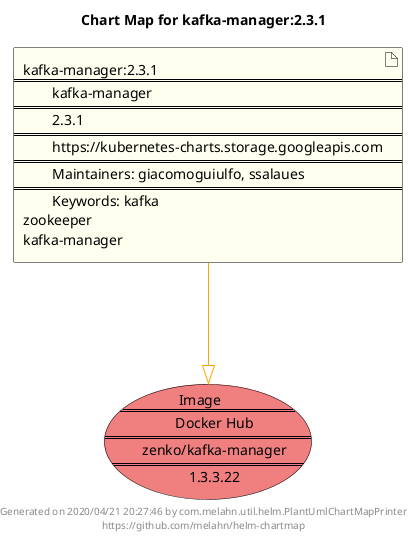 @startuml
skinparam linetype ortho
skinparam backgroundColor white
skinparam usecaseBorderColor black
skinparam usecaseArrowColor LightSlateGray
skinparam artifactBorderColor black
skinparam artifactArrowColor LightSlateGray

title Chart Map for kafka-manager:2.3.1

'There is one referenced Helm Chart
artifact "kafka-manager:2.3.1\n====\n\tkafka-manager\n====\n\t2.3.1\n====\n\thttps://kubernetes-charts.storage.googleapis.com\n====\n\tMaintainers: giacomoguiulfo, ssalaues\n====\n\tKeywords: kafka\nzookeeper\nkafka-manager" as kafka_manager_2_3_1 #Ivory

'There is one referenced Docker Image
usecase "Image\n====\n\tDocker Hub\n====\n\tzenko/kafka-manager\n====\n\t1.3.3.22" as zenko_kafka_manager_1_3_3_22 #LightCoral

'Chart Dependencies
kafka_manager_2_3_1--[#orange]-|>zenko_kafka_manager_1_3_3_22

center footer Generated on 2020/04/21 20:27:46 by com.melahn.util.helm.PlantUmlChartMapPrinter\nhttps://github.com/melahn/helm-chartmap
@enduml
